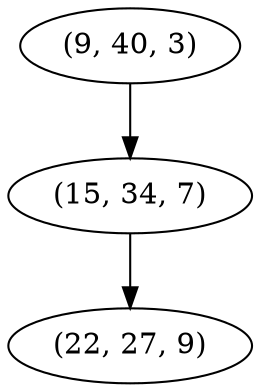 digraph tree {
    "(9, 40, 3)";
    "(15, 34, 7)";
    "(22, 27, 9)";
    "(9, 40, 3)" -> "(15, 34, 7)";
    "(15, 34, 7)" -> "(22, 27, 9)";
}
